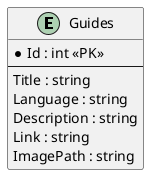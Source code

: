 @startuml
entity "Guides" {
  * Id : int <<PK>>
  --
  Title : string
  Language : string
  Description : string
  Link : string
  ImagePath : string
}
@enduml
